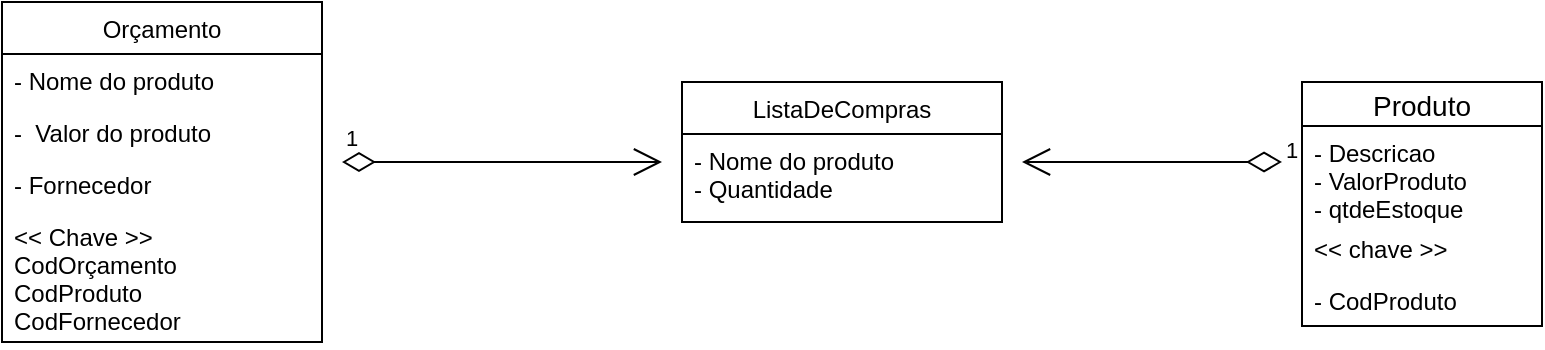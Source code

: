 <mxfile version="13.0.1"><diagram id="08roWCBCD62fhNJQnwJd" name="Page-1"><mxGraphModel dx="868" dy="433" grid="1" gridSize="10" guides="1" tooltips="1" connect="1" arrows="1" fold="1" page="1" pageScale="1" pageWidth="827" pageHeight="1169" math="0" shadow="0"><root><mxCell id="0"/><mxCell id="1" parent="0"/><mxCell id="7xC6AjmMI-GUuWgl4nfR-14" value="Produto" style="swimlane;fontStyle=0;childLayout=stackLayout;horizontal=1;startSize=22;horizontalStack=0;resizeParent=1;resizeParentMax=0;resizeLast=0;collapsible=1;marginBottom=0;align=center;fontSize=14;" vertex="1" parent="1"><mxGeometry x="1080" y="600" width="120" height="122" as="geometry"/></mxCell><mxCell id="7xC6AjmMI-GUuWgl4nfR-15" value="- Descricao&#10;- ValorProduto&#10;- qtdeEstoque" style="text;strokeColor=none;fillColor=none;spacingLeft=4;spacingRight=4;overflow=hidden;rotatable=0;points=[[0,0.5],[1,0.5]];portConstraint=eastwest;fontSize=12;" vertex="1" parent="7xC6AjmMI-GUuWgl4nfR-14"><mxGeometry y="22" width="120" height="48" as="geometry"/></mxCell><mxCell id="7xC6AjmMI-GUuWgl4nfR-16" value="&lt;&lt; chave &gt;&gt;" style="text;strokeColor=none;fillColor=none;spacingLeft=4;spacingRight=4;overflow=hidden;rotatable=0;points=[[0,0.5],[1,0.5]];portConstraint=eastwest;fontSize=12;" vertex="1" parent="7xC6AjmMI-GUuWgl4nfR-14"><mxGeometry y="70" width="120" height="26" as="geometry"/></mxCell><mxCell id="7xC6AjmMI-GUuWgl4nfR-17" value="- CodProduto" style="text;strokeColor=none;fillColor=none;spacingLeft=4;spacingRight=4;overflow=hidden;rotatable=0;points=[[0,0.5],[1,0.5]];portConstraint=eastwest;fontSize=12;" vertex="1" parent="7xC6AjmMI-GUuWgl4nfR-14"><mxGeometry y="96" width="120" height="26" as="geometry"/></mxCell><mxCell id="7xC6AjmMI-GUuWgl4nfR-38" value="1" style="endArrow=open;html=1;endSize=12;startArrow=diamondThin;startSize=15;startFill=0;edgeStyle=orthogonalEdgeStyle;align=left;verticalAlign=bottom;sourcePerimeterSpacing=0;" edge="1" parent="1"><mxGeometry x="-1" y="3" relative="1" as="geometry"><mxPoint x="1070" y="640" as="sourcePoint"/><mxPoint x="940" y="640" as="targetPoint"/></mxGeometry></mxCell><mxCell id="7xC6AjmMI-GUuWgl4nfR-33" value="ListaDeCompras" style="swimlane;fontStyle=0;childLayout=stackLayout;horizontal=1;startSize=26;fillColor=none;horizontalStack=0;resizeParent=1;resizeParentMax=0;resizeLast=0;collapsible=1;marginBottom=0;" vertex="1" parent="1"><mxGeometry x="770" y="600" width="160" height="70" as="geometry"/></mxCell><mxCell id="7xC6AjmMI-GUuWgl4nfR-34" value="- Nome do produto&#10;- Quantidade" style="text;strokeColor=none;fillColor=none;align=left;verticalAlign=top;spacingLeft=4;spacingRight=4;overflow=hidden;rotatable=0;points=[[0,0.5],[1,0.5]];portConstraint=eastwest;" vertex="1" parent="7xC6AjmMI-GUuWgl4nfR-33"><mxGeometry y="26" width="160" height="44" as="geometry"/></mxCell><mxCell id="7xC6AjmMI-GUuWgl4nfR-39" value="1" style="endArrow=open;html=1;endSize=12;startArrow=diamondThin;startSize=14;startFill=0;edgeStyle=orthogonalEdgeStyle;align=left;verticalAlign=bottom;" edge="1" parent="1"><mxGeometry x="-1" y="3" relative="1" as="geometry"><mxPoint x="600" y="640" as="sourcePoint"/><mxPoint x="760" y="640" as="targetPoint"/></mxGeometry></mxCell><mxCell id="7xC6AjmMI-GUuWgl4nfR-28" value="Orçamento" style="swimlane;fontStyle=0;childLayout=stackLayout;horizontal=1;startSize=26;fillColor=none;horizontalStack=0;resizeParent=1;resizeParentMax=0;resizeLast=0;collapsible=1;marginBottom=0;" vertex="1" parent="1"><mxGeometry x="430" y="560" width="160" height="170" as="geometry"/></mxCell><mxCell id="7xC6AjmMI-GUuWgl4nfR-29" value="- Nome do produto" style="text;strokeColor=none;fillColor=none;align=left;verticalAlign=top;spacingLeft=4;spacingRight=4;overflow=hidden;rotatable=0;points=[[0,0.5],[1,0.5]];portConstraint=eastwest;" vertex="1" parent="7xC6AjmMI-GUuWgl4nfR-28"><mxGeometry y="26" width="160" height="26" as="geometry"/></mxCell><mxCell id="7xC6AjmMI-GUuWgl4nfR-30" value="-  Valor do produto" style="text;strokeColor=none;fillColor=none;align=left;verticalAlign=top;spacingLeft=4;spacingRight=4;overflow=hidden;rotatable=0;points=[[0,0.5],[1,0.5]];portConstraint=eastwest;" vertex="1" parent="7xC6AjmMI-GUuWgl4nfR-28"><mxGeometry y="52" width="160" height="26" as="geometry"/></mxCell><mxCell id="7xC6AjmMI-GUuWgl4nfR-31" value="- Fornecedor" style="text;strokeColor=none;fillColor=none;align=left;verticalAlign=top;spacingLeft=4;spacingRight=4;overflow=hidden;rotatable=0;points=[[0,0.5],[1,0.5]];portConstraint=eastwest;" vertex="1" parent="7xC6AjmMI-GUuWgl4nfR-28"><mxGeometry y="78" width="160" height="26" as="geometry"/></mxCell><mxCell id="7xC6AjmMI-GUuWgl4nfR-32" value="&lt;&lt; Chave &gt;&gt;&#10;CodOrçamento&#10;CodProduto&#10;CodFornecedor" style="text;strokeColor=none;fillColor=none;align=left;verticalAlign=top;spacingLeft=4;spacingRight=4;overflow=hidden;rotatable=0;points=[[0,0.5],[1,0.5]];portConstraint=eastwest;" vertex="1" parent="7xC6AjmMI-GUuWgl4nfR-28"><mxGeometry y="104" width="160" height="66" as="geometry"/></mxCell></root></mxGraphModel></diagram></mxfile>